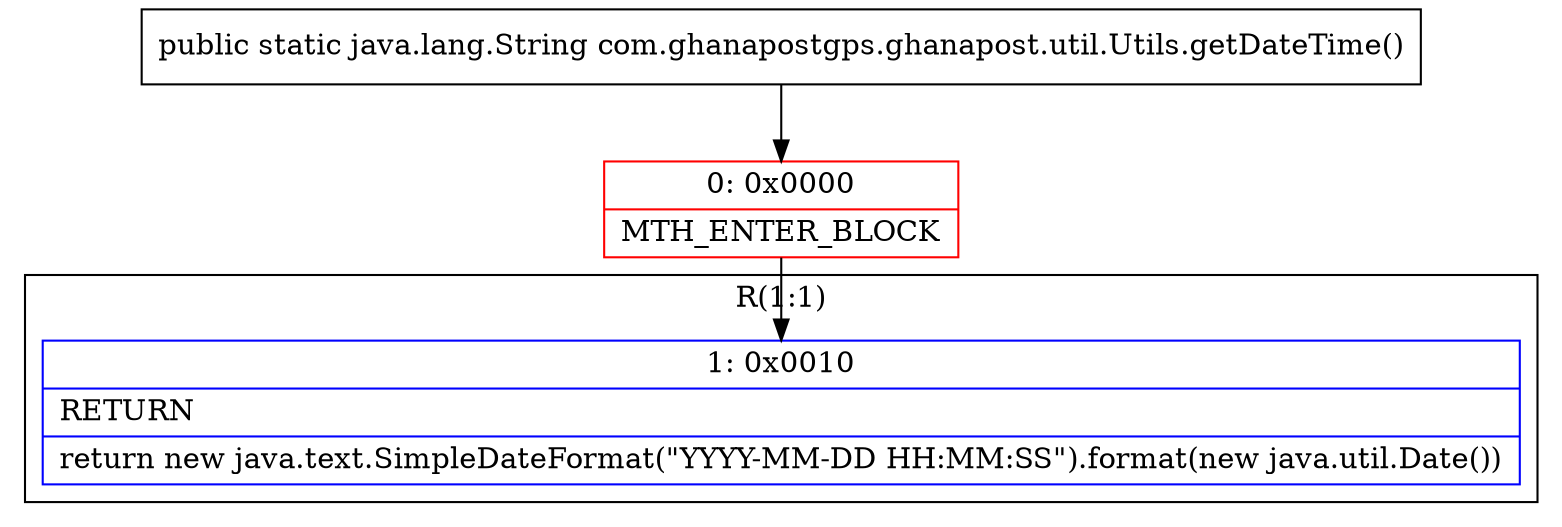 digraph "CFG forcom.ghanapostgps.ghanapost.util.Utils.getDateTime()Ljava\/lang\/String;" {
subgraph cluster_Region_1996879510 {
label = "R(1:1)";
node [shape=record,color=blue];
Node_1 [shape=record,label="{1\:\ 0x0010|RETURN\l|return new java.text.SimpleDateFormat(\"YYYY\-MM\-DD HH:MM:SS\").format(new java.util.Date())\l}"];
}
Node_0 [shape=record,color=red,label="{0\:\ 0x0000|MTH_ENTER_BLOCK\l}"];
MethodNode[shape=record,label="{public static java.lang.String com.ghanapostgps.ghanapost.util.Utils.getDateTime() }"];
MethodNode -> Node_0;
Node_0 -> Node_1;
}

